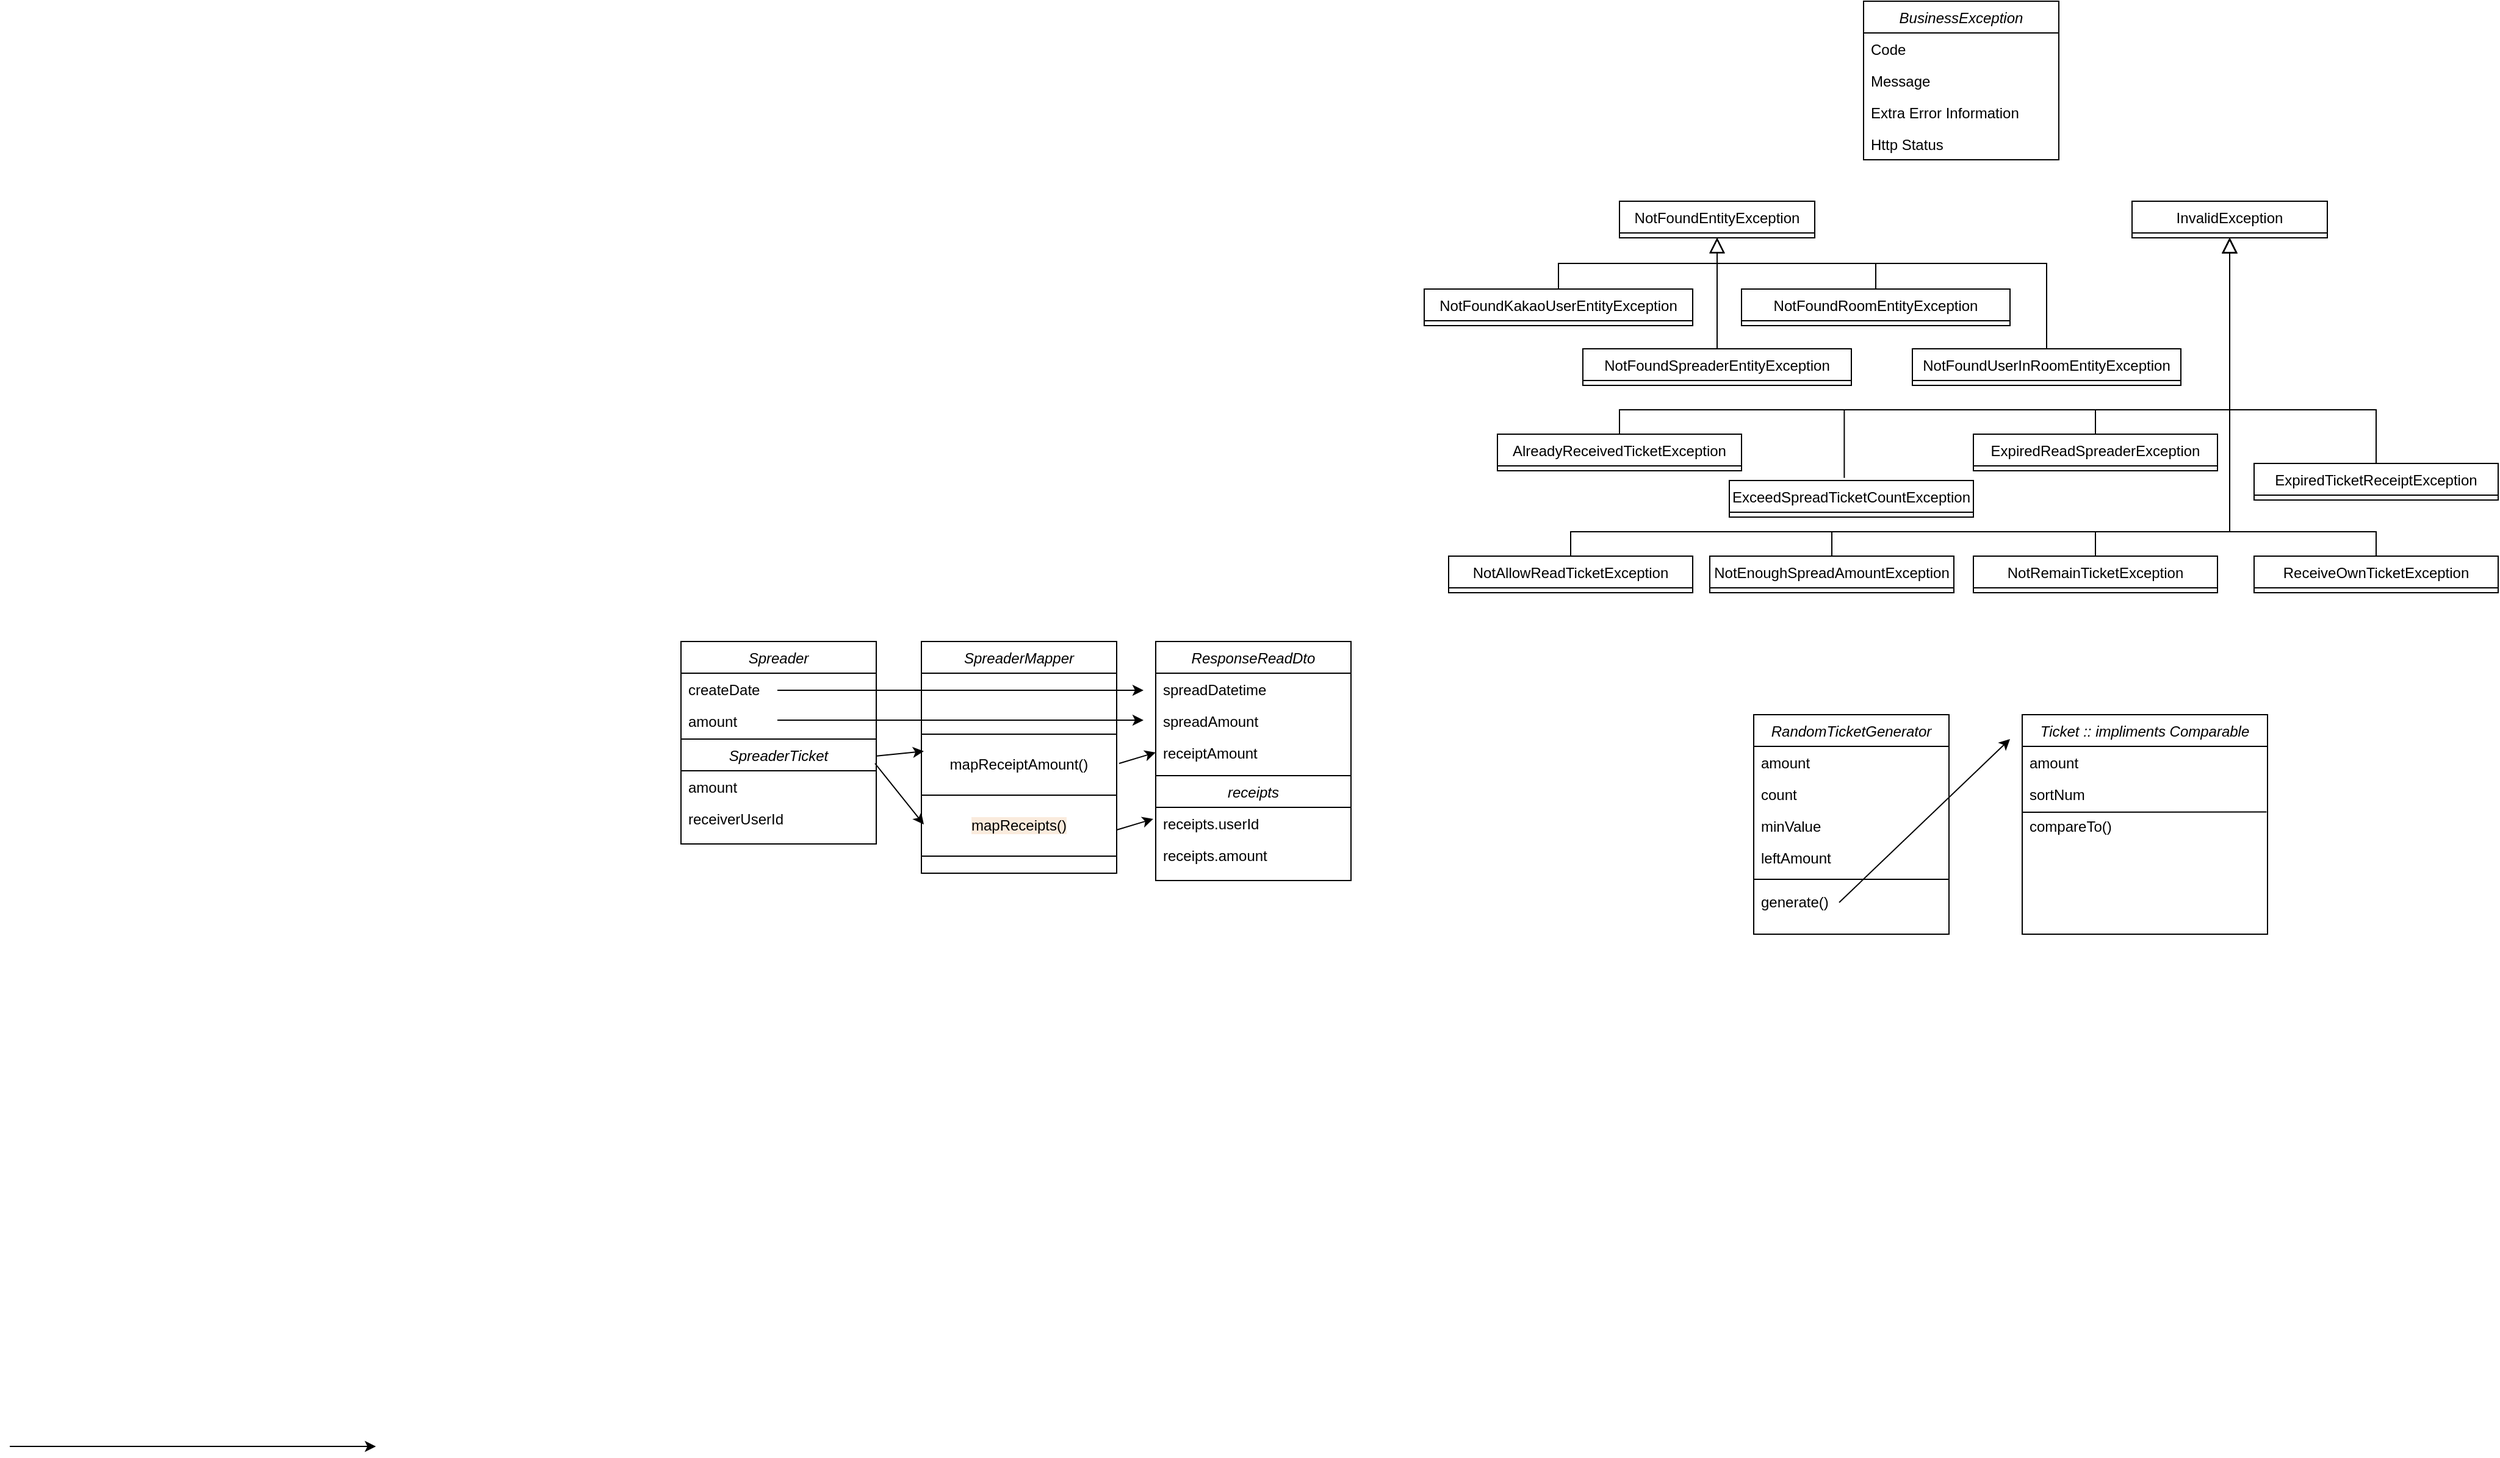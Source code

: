 <mxfile version="14.1.8" type="github">
  <diagram id="C5RBs43oDa-KdzZeNtuy" name="Page-1">
    <mxGraphModel dx="2677" dy="623" grid="1" gridSize="10" guides="1" tooltips="1" connect="1" arrows="1" fold="1" page="1" pageScale="1" pageWidth="827" pageHeight="1169" math="0" shadow="0">
      <root>
        <mxCell id="WIyWlLk6GJQsqaUBKTNV-0" />
        <mxCell id="WIyWlLk6GJQsqaUBKTNV-1" parent="WIyWlLk6GJQsqaUBKTNV-0" />
        <mxCell id="3VeJQHQaRrdUioTjNpqZ-51" value="SpreaderMapper" style="swimlane;fontStyle=2;align=center;verticalAlign=top;childLayout=stackLayout;horizontal=1;startSize=26;horizontalStack=0;resizeParent=1;resizeLast=0;collapsible=1;marginBottom=0;rounded=0;shadow=0;strokeWidth=1;" vertex="1" parent="WIyWlLk6GJQsqaUBKTNV-1">
          <mxGeometry x="-442" y="610" width="160" height="190" as="geometry">
            <mxRectangle x="230" y="140" width="160" height="26" as="alternateBounds" />
          </mxGeometry>
        </mxCell>
        <mxCell id="3VeJQHQaRrdUioTjNpqZ-58" value="" style="rounded=0;whiteSpace=wrap;html=1;" vertex="1" parent="3VeJQHQaRrdUioTjNpqZ-51">
          <mxGeometry y="26" width="160" height="50" as="geometry" />
        </mxCell>
        <mxCell id="3VeJQHQaRrdUioTjNpqZ-59" value="mapReceiptAmount()" style="rounded=0;whiteSpace=wrap;html=1;" vertex="1" parent="3VeJQHQaRrdUioTjNpqZ-51">
          <mxGeometry y="76" width="160" height="50" as="geometry" />
        </mxCell>
        <mxCell id="3VeJQHQaRrdUioTjNpqZ-60" value="&lt;span style=&quot;background: rgb(250 , 235 , 221)&quot;&gt;mapReceipts()&lt;/span&gt;" style="rounded=0;whiteSpace=wrap;html=1;" vertex="1" parent="3VeJQHQaRrdUioTjNpqZ-51">
          <mxGeometry y="126" width="160" height="50" as="geometry" />
        </mxCell>
        <mxCell id="3VeJQHQaRrdUioTjNpqZ-57" value="" style="endArrow=classic;html=1;" edge="1" parent="3VeJQHQaRrdUioTjNpqZ-51">
          <mxGeometry width="50" height="50" relative="1" as="geometry">
            <mxPoint x="-118" y="64.5" as="sourcePoint" />
            <mxPoint x="182" y="64.5" as="targetPoint" />
          </mxGeometry>
        </mxCell>
        <mxCell id="zkfFHV4jXpPFQw0GAbJ--0" value="RandomTicketGenerator" style="swimlane;fontStyle=2;align=center;verticalAlign=top;childLayout=stackLayout;horizontal=1;startSize=26;horizontalStack=0;resizeParent=1;resizeLast=0;collapsible=1;marginBottom=0;rounded=0;shadow=0;strokeWidth=1;" parent="WIyWlLk6GJQsqaUBKTNV-1" vertex="1">
          <mxGeometry x="240" y="670" width="160" height="180" as="geometry">
            <mxRectangle x="230" y="140" width="160" height="26" as="alternateBounds" />
          </mxGeometry>
        </mxCell>
        <mxCell id="zkfFHV4jXpPFQw0GAbJ--1" value="amount" style="text;align=left;verticalAlign=top;spacingLeft=4;spacingRight=4;overflow=hidden;rotatable=0;points=[[0,0.5],[1,0.5]];portConstraint=eastwest;" parent="zkfFHV4jXpPFQw0GAbJ--0" vertex="1">
          <mxGeometry y="26" width="160" height="26" as="geometry" />
        </mxCell>
        <mxCell id="zkfFHV4jXpPFQw0GAbJ--2" value="count" style="text;align=left;verticalAlign=top;spacingLeft=4;spacingRight=4;overflow=hidden;rotatable=0;points=[[0,0.5],[1,0.5]];portConstraint=eastwest;rounded=0;shadow=0;html=0;" parent="zkfFHV4jXpPFQw0GAbJ--0" vertex="1">
          <mxGeometry y="52" width="160" height="26" as="geometry" />
        </mxCell>
        <mxCell id="zkfFHV4jXpPFQw0GAbJ--3" value="minValue" style="text;align=left;verticalAlign=top;spacingLeft=4;spacingRight=4;overflow=hidden;rotatable=0;points=[[0,0.5],[1,0.5]];portConstraint=eastwest;rounded=0;shadow=0;html=0;" parent="zkfFHV4jXpPFQw0GAbJ--0" vertex="1">
          <mxGeometry y="78" width="160" height="26" as="geometry" />
        </mxCell>
        <mxCell id="zkfFHV4jXpPFQw0GAbJ--5" value="leftAmount" style="text;align=left;verticalAlign=top;spacingLeft=4;spacingRight=4;overflow=hidden;rotatable=0;points=[[0,0.5],[1,0.5]];portConstraint=eastwest;" parent="zkfFHV4jXpPFQw0GAbJ--0" vertex="1">
          <mxGeometry y="104" width="160" height="36" as="geometry" />
        </mxCell>
        <mxCell id="3VeJQHQaRrdUioTjNpqZ-6" value="" style="endArrow=none;html=1;entryX=1;entryY=0.5;entryDx=0;entryDy=0;exitX=0;exitY=0.5;exitDx=0;exitDy=0;" edge="1" parent="zkfFHV4jXpPFQw0GAbJ--0">
          <mxGeometry width="50" height="50" relative="1" as="geometry">
            <mxPoint y="135" as="sourcePoint" />
            <mxPoint x="160" y="135" as="targetPoint" />
          </mxGeometry>
        </mxCell>
        <mxCell id="3VeJQHQaRrdUioTjNpqZ-18" value="" style="endArrow=classic;html=1;" edge="1" parent="zkfFHV4jXpPFQw0GAbJ--0">
          <mxGeometry width="50" height="50" relative="1" as="geometry">
            <mxPoint x="70" y="154" as="sourcePoint" />
            <mxPoint x="210" y="20" as="targetPoint" />
          </mxGeometry>
        </mxCell>
        <mxCell id="3VeJQHQaRrdUioTjNpqZ-9" value="generate()" style="text;align=left;verticalAlign=top;spacingLeft=4;spacingRight=4;overflow=hidden;rotatable=0;points=[[0,0.5],[1,0.5]];portConstraint=eastwest;" vertex="1" parent="zkfFHV4jXpPFQw0GAbJ--0">
          <mxGeometry y="140" width="160" height="36" as="geometry" />
        </mxCell>
        <mxCell id="zkfFHV4jXpPFQw0GAbJ--6" value="NotFoundEntityException" style="swimlane;fontStyle=0;align=center;verticalAlign=top;childLayout=stackLayout;horizontal=1;startSize=26;horizontalStack=0;resizeParent=1;resizeLast=0;collapsible=1;marginBottom=0;rounded=0;shadow=0;strokeWidth=1;" parent="WIyWlLk6GJQsqaUBKTNV-1" vertex="1">
          <mxGeometry x="130" y="249" width="160" height="30" as="geometry">
            <mxRectangle x="130" y="380" width="160" height="26" as="alternateBounds" />
          </mxGeometry>
        </mxCell>
        <mxCell id="zkfFHV4jXpPFQw0GAbJ--13" value="InvalidException" style="swimlane;fontStyle=0;align=center;verticalAlign=top;childLayout=stackLayout;horizontal=1;startSize=26;horizontalStack=0;resizeParent=1;resizeLast=0;collapsible=1;marginBottom=0;rounded=0;shadow=0;strokeWidth=1;" parent="WIyWlLk6GJQsqaUBKTNV-1" vertex="1">
          <mxGeometry x="550" y="249" width="160" height="30" as="geometry">
            <mxRectangle x="340" y="380" width="170" height="26" as="alternateBounds" />
          </mxGeometry>
        </mxCell>
        <mxCell id="70VealF3HXYczmARSvj8-1" value="NotFoundRoomEntityException" style="swimlane;fontStyle=0;align=center;verticalAlign=top;childLayout=stackLayout;horizontal=1;startSize=26;horizontalStack=0;resizeParent=1;resizeLast=0;collapsible=1;marginBottom=0;rounded=0;shadow=0;strokeWidth=1;" parent="WIyWlLk6GJQsqaUBKTNV-1" vertex="1">
          <mxGeometry x="230" y="321" width="220" height="30" as="geometry">
            <mxRectangle x="130" y="380" width="160" height="26" as="alternateBounds" />
          </mxGeometry>
        </mxCell>
        <mxCell id="70VealF3HXYczmARSvj8-2" value="NotFoundKakaoUserEntityException" style="swimlane;fontStyle=0;align=center;verticalAlign=top;childLayout=stackLayout;horizontal=1;startSize=26;horizontalStack=0;resizeParent=1;resizeLast=0;collapsible=1;marginBottom=0;rounded=0;shadow=0;strokeWidth=1;" parent="WIyWlLk6GJQsqaUBKTNV-1" vertex="1">
          <mxGeometry x="-30" y="321" width="220" height="30" as="geometry">
            <mxRectangle x="130" y="380" width="160" height="26" as="alternateBounds" />
          </mxGeometry>
        </mxCell>
        <mxCell id="70VealF3HXYczmARSvj8-3" value="NotFoundSpreaderEntityException" style="swimlane;fontStyle=0;align=center;verticalAlign=top;childLayout=stackLayout;horizontal=1;startSize=26;horizontalStack=0;resizeParent=1;resizeLast=0;collapsible=1;marginBottom=0;rounded=0;shadow=0;strokeWidth=1;" parent="WIyWlLk6GJQsqaUBKTNV-1" vertex="1">
          <mxGeometry x="100" y="370" width="220" height="30" as="geometry">
            <mxRectangle x="130" y="380" width="160" height="26" as="alternateBounds" />
          </mxGeometry>
        </mxCell>
        <mxCell id="70VealF3HXYczmARSvj8-4" value="NotFoundUserInRoomEntityException" style="swimlane;fontStyle=0;align=center;verticalAlign=top;childLayout=stackLayout;horizontal=1;startSize=26;horizontalStack=0;resizeParent=1;resizeLast=0;collapsible=1;marginBottom=0;rounded=0;shadow=0;strokeWidth=1;" parent="WIyWlLk6GJQsqaUBKTNV-1" vertex="1">
          <mxGeometry x="370" y="370" width="220" height="30" as="geometry">
            <mxRectangle x="130" y="380" width="160" height="26" as="alternateBounds" />
          </mxGeometry>
        </mxCell>
        <mxCell id="70VealF3HXYczmARSvj8-6" value="" style="endArrow=block;endSize=10;endFill=0;shadow=0;strokeWidth=1;rounded=0;edgeStyle=elbowEdgeStyle;elbow=vertical;exitX=0.5;exitY=0;exitDx=0;exitDy=0;entryX=0.5;entryY=1;entryDx=0;entryDy=0;" parent="WIyWlLk6GJQsqaUBKTNV-1" source="70VealF3HXYczmARSvj8-2" target="zkfFHV4jXpPFQw0GAbJ--6" edge="1">
          <mxGeometry width="160" relative="1" as="geometry">
            <mxPoint x="190" y="259" as="sourcePoint" />
            <mxPoint x="410" y="190" as="targetPoint" />
          </mxGeometry>
        </mxCell>
        <mxCell id="70VealF3HXYczmARSvj8-7" value="" style="endArrow=block;endSize=10;endFill=0;shadow=0;strokeWidth=1;rounded=0;edgeStyle=elbowEdgeStyle;elbow=vertical;exitX=0.5;exitY=0;exitDx=0;exitDy=0;" parent="WIyWlLk6GJQsqaUBKTNV-1" source="70VealF3HXYczmARSvj8-1" target="zkfFHV4jXpPFQw0GAbJ--6" edge="1">
          <mxGeometry width="160" relative="1" as="geometry">
            <mxPoint x="90" y="330" as="sourcePoint" />
            <mxPoint x="180" y="280" as="targetPoint" />
          </mxGeometry>
        </mxCell>
        <mxCell id="70VealF3HXYczmARSvj8-8" value="" style="endArrow=block;endSize=10;endFill=0;shadow=0;strokeWidth=1;rounded=0;edgeStyle=elbowEdgeStyle;elbow=vertical;exitX=0.5;exitY=0;exitDx=0;exitDy=0;" parent="WIyWlLk6GJQsqaUBKTNV-1" source="70VealF3HXYczmARSvj8-3" target="zkfFHV4jXpPFQw0GAbJ--6" edge="1">
          <mxGeometry width="160" relative="1" as="geometry">
            <mxPoint x="100" y="340" as="sourcePoint" />
            <mxPoint x="190" y="310" as="targetPoint" />
          </mxGeometry>
        </mxCell>
        <mxCell id="70VealF3HXYczmARSvj8-9" value="" style="endArrow=block;endSize=10;endFill=0;shadow=0;strokeWidth=1;rounded=0;edgeStyle=elbowEdgeStyle;elbow=vertical;exitX=0.5;exitY=0;exitDx=0;exitDy=0;entryX=0.5;entryY=1;entryDx=0;entryDy=0;" parent="WIyWlLk6GJQsqaUBKTNV-1" source="70VealF3HXYczmARSvj8-4" target="zkfFHV4jXpPFQw0GAbJ--6" edge="1">
          <mxGeometry width="160" relative="1" as="geometry">
            <mxPoint x="440" y="370.0" as="sourcePoint" />
            <mxPoint x="190.0" y="279.0" as="targetPoint" />
            <Array as="points">
              <mxPoint x="310" y="300" />
            </Array>
          </mxGeometry>
        </mxCell>
        <mxCell id="70VealF3HXYczmARSvj8-10" value="ExceedSpreadTicketCountException" style="swimlane;fontStyle=0;align=center;verticalAlign=top;childLayout=stackLayout;horizontal=1;startSize=26;horizontalStack=0;resizeParent=1;resizeLast=0;collapsible=1;marginBottom=0;rounded=0;shadow=0;strokeWidth=1;" parent="WIyWlLk6GJQsqaUBKTNV-1" vertex="1">
          <mxGeometry x="220" y="478" width="200" height="30" as="geometry">
            <mxRectangle x="130" y="380" width="160" height="26" as="alternateBounds" />
          </mxGeometry>
        </mxCell>
        <mxCell id="70VealF3HXYczmARSvj8-11" value="AlreadyReceivedTicketException" style="swimlane;fontStyle=0;align=center;verticalAlign=top;childLayout=stackLayout;horizontal=1;startSize=26;horizontalStack=0;resizeParent=1;resizeLast=0;collapsible=1;marginBottom=0;rounded=0;shadow=0;strokeWidth=1;" parent="WIyWlLk6GJQsqaUBKTNV-1" vertex="1">
          <mxGeometry x="30" y="440" width="200" height="30" as="geometry">
            <mxRectangle x="130" y="380" width="160" height="26" as="alternateBounds" />
          </mxGeometry>
        </mxCell>
        <mxCell id="70VealF3HXYczmARSvj8-12" value="NotRemainTicketException" style="swimlane;fontStyle=0;align=center;verticalAlign=top;childLayout=stackLayout;horizontal=1;startSize=26;horizontalStack=0;resizeParent=1;resizeLast=0;collapsible=1;marginBottom=0;rounded=0;shadow=0;strokeWidth=1;" parent="WIyWlLk6GJQsqaUBKTNV-1" vertex="1">
          <mxGeometry x="420" y="540" width="200" height="30" as="geometry">
            <mxRectangle x="130" y="380" width="160" height="26" as="alternateBounds" />
          </mxGeometry>
        </mxCell>
        <mxCell id="70VealF3HXYczmARSvj8-17" value="ExpiredReadSpreaderException" style="swimlane;fontStyle=0;align=center;verticalAlign=top;childLayout=stackLayout;horizontal=1;startSize=26;horizontalStack=0;resizeParent=1;resizeLast=0;collapsible=1;marginBottom=0;rounded=0;shadow=0;strokeWidth=1;" parent="WIyWlLk6GJQsqaUBKTNV-1" vertex="1">
          <mxGeometry x="420" y="440" width="200" height="30" as="geometry">
            <mxRectangle x="130" y="380" width="160" height="26" as="alternateBounds" />
          </mxGeometry>
        </mxCell>
        <mxCell id="70VealF3HXYczmARSvj8-18" value="ReceiveOwnTicketException" style="swimlane;fontStyle=0;align=center;verticalAlign=top;childLayout=stackLayout;horizontal=1;startSize=26;horizontalStack=0;resizeParent=1;resizeLast=0;collapsible=1;marginBottom=0;rounded=0;shadow=0;strokeWidth=1;" parent="WIyWlLk6GJQsqaUBKTNV-1" vertex="1">
          <mxGeometry x="650" y="540" width="200" height="30" as="geometry">
            <mxRectangle x="130" y="380" width="160" height="26" as="alternateBounds" />
          </mxGeometry>
        </mxCell>
        <mxCell id="70VealF3HXYczmARSvj8-19" value="ExpiredTicketReceiptException" style="swimlane;fontStyle=0;align=center;verticalAlign=top;childLayout=stackLayout;horizontal=1;startSize=26;horizontalStack=0;resizeParent=1;resizeLast=0;collapsible=1;marginBottom=0;rounded=0;shadow=0;strokeWidth=1;" parent="WIyWlLk6GJQsqaUBKTNV-1" vertex="1">
          <mxGeometry x="650" y="464" width="200" height="30" as="geometry">
            <mxRectangle x="130" y="380" width="160" height="26" as="alternateBounds" />
          </mxGeometry>
        </mxCell>
        <mxCell id="70VealF3HXYczmARSvj8-25" value="NotAllowReadTicketException" style="swimlane;fontStyle=0;align=center;verticalAlign=top;childLayout=stackLayout;horizontal=1;startSize=26;horizontalStack=0;resizeParent=1;resizeLast=0;collapsible=1;marginBottom=0;rounded=0;shadow=0;strokeWidth=1;" parent="WIyWlLk6GJQsqaUBKTNV-1" vertex="1">
          <mxGeometry x="-10" y="540" width="200" height="30" as="geometry">
            <mxRectangle x="130" y="380" width="160" height="26" as="alternateBounds" />
          </mxGeometry>
        </mxCell>
        <mxCell id="70VealF3HXYczmARSvj8-26" value="NotEnoughSpreadAmountException" style="swimlane;fontStyle=0;align=center;verticalAlign=top;childLayout=stackLayout;horizontal=1;startSize=26;horizontalStack=0;resizeParent=1;resizeLast=0;collapsible=1;marginBottom=0;rounded=0;shadow=0;strokeWidth=1;" parent="WIyWlLk6GJQsqaUBKTNV-1" vertex="1">
          <mxGeometry x="204" y="540" width="200" height="30" as="geometry">
            <mxRectangle x="130" y="380" width="160" height="26" as="alternateBounds" />
          </mxGeometry>
        </mxCell>
        <mxCell id="70VealF3HXYczmARSvj8-27" value="" style="endArrow=block;endSize=10;endFill=0;shadow=0;strokeWidth=1;rounded=0;edgeStyle=elbowEdgeStyle;elbow=vertical;exitX=0.5;exitY=0;exitDx=0;exitDy=0;entryX=0.5;entryY=1;entryDx=0;entryDy=0;" parent="WIyWlLk6GJQsqaUBKTNV-1" source="70VealF3HXYczmARSvj8-19" target="zkfFHV4jXpPFQw0GAbJ--13" edge="1">
          <mxGeometry width="160" relative="1" as="geometry">
            <mxPoint x="720" y="400" as="sourcePoint" />
            <mxPoint x="470" y="309" as="targetPoint" />
            <Array as="points">
              <mxPoint x="680" y="420" />
            </Array>
          </mxGeometry>
        </mxCell>
        <mxCell id="70VealF3HXYczmARSvj8-28" value="" style="endArrow=block;endSize=10;endFill=0;shadow=0;strokeWidth=1;rounded=0;edgeStyle=elbowEdgeStyle;elbow=vertical;exitX=0.5;exitY=0;exitDx=0;exitDy=0;" parent="WIyWlLk6GJQsqaUBKTNV-1" source="70VealF3HXYczmARSvj8-18" edge="1">
          <mxGeometry width="160" relative="1" as="geometry">
            <mxPoint x="750" y="490" as="sourcePoint" />
            <mxPoint x="630" y="279" as="targetPoint" />
            <Array as="points">
              <mxPoint x="650" y="520" />
              <mxPoint x="690" y="540" />
            </Array>
          </mxGeometry>
        </mxCell>
        <mxCell id="70VealF3HXYczmARSvj8-29" value="" style="endArrow=block;endSize=10;endFill=0;shadow=0;strokeWidth=1;rounded=0;edgeStyle=elbowEdgeStyle;elbow=vertical;exitX=0.5;exitY=0;exitDx=0;exitDy=0;" parent="WIyWlLk6GJQsqaUBKTNV-1" source="70VealF3HXYczmARSvj8-12" edge="1">
          <mxGeometry width="160" relative="1" as="geometry">
            <mxPoint x="750" y="580" as="sourcePoint" />
            <mxPoint x="630" y="279" as="targetPoint" />
            <Array as="points">
              <mxPoint x="540" y="520" />
              <mxPoint x="550" y="540" />
            </Array>
          </mxGeometry>
        </mxCell>
        <mxCell id="70VealF3HXYczmARSvj8-30" value="" style="endArrow=block;endSize=10;endFill=0;shadow=0;strokeWidth=1;rounded=0;edgeStyle=elbowEdgeStyle;elbow=vertical;exitX=0.5;exitY=0;exitDx=0;exitDy=0;" parent="WIyWlLk6GJQsqaUBKTNV-1" source="70VealF3HXYczmARSvj8-26" target="zkfFHV4jXpPFQw0GAbJ--13" edge="1">
          <mxGeometry width="160" relative="1" as="geometry">
            <mxPoint x="510" y="580" as="sourcePoint" />
            <mxPoint x="630" y="280" as="targetPoint" />
            <Array as="points">
              <mxPoint x="500" y="520" />
              <mxPoint x="460" y="540" />
            </Array>
          </mxGeometry>
        </mxCell>
        <mxCell id="70VealF3HXYczmARSvj8-31" value="" style="endArrow=block;endSize=10;endFill=0;shadow=0;strokeWidth=1;rounded=0;edgeStyle=elbowEdgeStyle;elbow=vertical;exitX=0.5;exitY=0;exitDx=0;exitDy=0;entryX=0.5;entryY=1;entryDx=0;entryDy=0;" parent="WIyWlLk6GJQsqaUBKTNV-1" source="70VealF3HXYczmARSvj8-25" target="zkfFHV4jXpPFQw0GAbJ--13" edge="1">
          <mxGeometry width="160" relative="1" as="geometry">
            <mxPoint x="310" y="580" as="sourcePoint" />
            <mxPoint x="640" y="290" as="targetPoint" />
            <Array as="points">
              <mxPoint x="550" y="520" />
              <mxPoint x="370" y="540" />
            </Array>
          </mxGeometry>
        </mxCell>
        <mxCell id="70VealF3HXYczmARSvj8-32" value="" style="endArrow=block;endSize=10;endFill=0;shadow=0;strokeWidth=1;rounded=0;edgeStyle=elbowEdgeStyle;elbow=vertical;exitX=0.5;exitY=0;exitDx=0;exitDy=0;" parent="WIyWlLk6GJQsqaUBKTNV-1" source="70VealF3HXYczmARSvj8-17" edge="1">
          <mxGeometry width="160" relative="1" as="geometry">
            <mxPoint x="750" y="490" as="sourcePoint" />
            <mxPoint x="630" y="279" as="targetPoint" />
            <Array as="points">
              <mxPoint x="560" y="420" />
            </Array>
          </mxGeometry>
        </mxCell>
        <mxCell id="70VealF3HXYczmARSvj8-33" value="" style="endArrow=block;endSize=10;endFill=0;shadow=0;strokeWidth=1;rounded=0;edgeStyle=elbowEdgeStyle;elbow=vertical;exitX=0.471;exitY=-0.072;exitDx=0;exitDy=0;exitPerimeter=0;entryX=0.5;entryY=1;entryDx=0;entryDy=0;" parent="WIyWlLk6GJQsqaUBKTNV-1" source="70VealF3HXYczmARSvj8-10" target="zkfFHV4jXpPFQw0GAbJ--13" edge="1">
          <mxGeometry width="160" relative="1" as="geometry">
            <mxPoint x="510" y="490" as="sourcePoint" />
            <mxPoint x="600" y="320" as="targetPoint" />
            <Array as="points">
              <mxPoint x="470" y="420" />
            </Array>
          </mxGeometry>
        </mxCell>
        <mxCell id="70VealF3HXYczmARSvj8-34" value="" style="endArrow=block;endSize=10;endFill=0;shadow=0;strokeWidth=1;rounded=0;edgeStyle=elbowEdgeStyle;elbow=vertical;" parent="WIyWlLk6GJQsqaUBKTNV-1" source="70VealF3HXYczmARSvj8-11" target="zkfFHV4jXpPFQw0GAbJ--13" edge="1">
          <mxGeometry width="160" relative="1" as="geometry">
            <mxPoint x="305.36" y="487.84" as="sourcePoint" />
            <mxPoint x="630" y="289" as="targetPoint" />
            <Array as="points">
              <mxPoint x="370" y="420" />
            </Array>
          </mxGeometry>
        </mxCell>
        <mxCell id="3VeJQHQaRrdUioTjNpqZ-1" value="BusinessException" style="swimlane;fontStyle=2;align=center;verticalAlign=top;childLayout=stackLayout;horizontal=1;startSize=26;horizontalStack=0;resizeParent=1;resizeLast=0;collapsible=1;marginBottom=0;rounded=0;shadow=0;strokeWidth=1;" vertex="1" parent="WIyWlLk6GJQsqaUBKTNV-1">
          <mxGeometry x="330" y="85" width="160" height="130" as="geometry">
            <mxRectangle x="230" y="140" width="160" height="26" as="alternateBounds" />
          </mxGeometry>
        </mxCell>
        <mxCell id="3VeJQHQaRrdUioTjNpqZ-2" value="Code" style="text;align=left;verticalAlign=top;spacingLeft=4;spacingRight=4;overflow=hidden;rotatable=0;points=[[0,0.5],[1,0.5]];portConstraint=eastwest;" vertex="1" parent="3VeJQHQaRrdUioTjNpqZ-1">
          <mxGeometry y="26" width="160" height="26" as="geometry" />
        </mxCell>
        <mxCell id="3VeJQHQaRrdUioTjNpqZ-3" value="Message" style="text;align=left;verticalAlign=top;spacingLeft=4;spacingRight=4;overflow=hidden;rotatable=0;points=[[0,0.5],[1,0.5]];portConstraint=eastwest;rounded=0;shadow=0;html=0;" vertex="1" parent="3VeJQHQaRrdUioTjNpqZ-1">
          <mxGeometry y="52" width="160" height="26" as="geometry" />
        </mxCell>
        <mxCell id="3VeJQHQaRrdUioTjNpqZ-4" value="Extra Error Information" style="text;align=left;verticalAlign=top;spacingLeft=4;spacingRight=4;overflow=hidden;rotatable=0;points=[[0,0.5],[1,0.5]];portConstraint=eastwest;rounded=0;shadow=0;html=0;" vertex="1" parent="3VeJQHQaRrdUioTjNpqZ-1">
          <mxGeometry y="78" width="160" height="26" as="geometry" />
        </mxCell>
        <mxCell id="3VeJQHQaRrdUioTjNpqZ-5" value="Http Status" style="text;align=left;verticalAlign=top;spacingLeft=4;spacingRight=4;overflow=hidden;rotatable=0;points=[[0,0.5],[1,0.5]];portConstraint=eastwest;" vertex="1" parent="3VeJQHQaRrdUioTjNpqZ-1">
          <mxGeometry y="104" width="160" height="26" as="geometry" />
        </mxCell>
        <mxCell id="3VeJQHQaRrdUioTjNpqZ-10" value="Ticket :: impliments Comparable" style="swimlane;fontStyle=2;align=center;verticalAlign=top;childLayout=stackLayout;horizontal=1;startSize=26;horizontalStack=0;resizeParent=1;resizeLast=0;collapsible=1;marginBottom=0;rounded=0;shadow=0;strokeWidth=1;fillColor=#FFFFFF;" vertex="1" parent="WIyWlLk6GJQsqaUBKTNV-1">
          <mxGeometry x="460" y="670" width="201" height="180" as="geometry">
            <mxRectangle x="230" y="140" width="160" height="26" as="alternateBounds" />
          </mxGeometry>
        </mxCell>
        <mxCell id="3VeJQHQaRrdUioTjNpqZ-11" value="amount" style="text;align=left;verticalAlign=top;spacingLeft=4;spacingRight=4;overflow=hidden;rotatable=0;points=[[0,0.5],[1,0.5]];portConstraint=eastwest;" vertex="1" parent="3VeJQHQaRrdUioTjNpqZ-10">
          <mxGeometry y="26" width="201" height="26" as="geometry" />
        </mxCell>
        <mxCell id="3VeJQHQaRrdUioTjNpqZ-12" value="sortNum" style="text;align=left;verticalAlign=top;spacingLeft=4;spacingRight=4;overflow=hidden;rotatable=0;points=[[0,0.5],[1,0.5]];portConstraint=eastwest;rounded=0;shadow=0;html=0;" vertex="1" parent="3VeJQHQaRrdUioTjNpqZ-10">
          <mxGeometry y="52" width="201" height="26" as="geometry" />
        </mxCell>
        <mxCell id="3VeJQHQaRrdUioTjNpqZ-15" value="" style="endArrow=none;html=1;exitX=0;exitY=0.5;exitDx=0;exitDy=0;entryX=0.996;entryY=0.048;entryDx=0;entryDy=0;entryPerimeter=0;" edge="1" parent="3VeJQHQaRrdUioTjNpqZ-10" target="3VeJQHQaRrdUioTjNpqZ-16">
          <mxGeometry width="50" height="50" relative="1" as="geometry">
            <mxPoint y="80" as="sourcePoint" />
            <mxPoint x="203" y="82" as="targetPoint" />
          </mxGeometry>
        </mxCell>
        <mxCell id="3VeJQHQaRrdUioTjNpqZ-16" value="compareTo()" style="text;align=left;verticalAlign=top;spacingLeft=4;spacingRight=4;overflow=hidden;rotatable=0;points=[[0,0.5],[1,0.5]];portConstraint=eastwest;" vertex="1" parent="3VeJQHQaRrdUioTjNpqZ-10">
          <mxGeometry y="78" width="201" height="36" as="geometry" />
        </mxCell>
        <mxCell id="3VeJQHQaRrdUioTjNpqZ-30" value="ResponseReadDto" style="swimlane;fontStyle=2;align=center;verticalAlign=top;childLayout=stackLayout;horizontal=1;startSize=26;horizontalStack=0;resizeParent=1;resizeLast=0;collapsible=1;marginBottom=0;rounded=0;shadow=0;strokeWidth=1;" vertex="1" parent="WIyWlLk6GJQsqaUBKTNV-1">
          <mxGeometry x="-250" y="610" width="160" height="110" as="geometry">
            <mxRectangle x="230" y="140" width="160" height="26" as="alternateBounds" />
          </mxGeometry>
        </mxCell>
        <mxCell id="3VeJQHQaRrdUioTjNpqZ-31" value="spreadDatetime" style="text;align=left;verticalAlign=top;spacingLeft=4;spacingRight=4;overflow=hidden;rotatable=0;points=[[0,0.5],[1,0.5]];portConstraint=eastwest;" vertex="1" parent="3VeJQHQaRrdUioTjNpqZ-30">
          <mxGeometry y="26" width="160" height="26" as="geometry" />
        </mxCell>
        <mxCell id="3VeJQHQaRrdUioTjNpqZ-32" value="spreadAmount" style="text;align=left;verticalAlign=top;spacingLeft=4;spacingRight=4;overflow=hidden;rotatable=0;points=[[0,0.5],[1,0.5]];portConstraint=eastwest;rounded=0;shadow=0;html=0;" vertex="1" parent="3VeJQHQaRrdUioTjNpqZ-30">
          <mxGeometry y="52" width="160" height="26" as="geometry" />
        </mxCell>
        <mxCell id="3VeJQHQaRrdUioTjNpqZ-33" value="receiptAmount" style="text;align=left;verticalAlign=top;spacingLeft=4;spacingRight=4;overflow=hidden;rotatable=0;points=[[0,0.5],[1,0.5]];portConstraint=eastwest;rounded=0;shadow=0;html=0;" vertex="1" parent="3VeJQHQaRrdUioTjNpqZ-30">
          <mxGeometry y="78" width="160" height="26" as="geometry" />
        </mxCell>
        <mxCell id="3VeJQHQaRrdUioTjNpqZ-43" value="Spreader" style="swimlane;fontStyle=2;align=center;verticalAlign=top;childLayout=stackLayout;horizontal=1;startSize=26;horizontalStack=0;resizeParent=1;resizeLast=0;collapsible=1;marginBottom=0;rounded=0;shadow=0;strokeWidth=1;" vertex="1" parent="WIyWlLk6GJQsqaUBKTNV-1">
          <mxGeometry x="-639" y="610" width="160" height="80" as="geometry">
            <mxRectangle x="230" y="140" width="160" height="26" as="alternateBounds" />
          </mxGeometry>
        </mxCell>
        <mxCell id="3VeJQHQaRrdUioTjNpqZ-50" value="" style="endArrow=classic;html=1;" edge="1" parent="3VeJQHQaRrdUioTjNpqZ-43">
          <mxGeometry width="50" height="50" relative="1" as="geometry">
            <mxPoint x="79" y="40" as="sourcePoint" />
            <mxPoint x="379" y="40" as="targetPoint" />
          </mxGeometry>
        </mxCell>
        <mxCell id="3VeJQHQaRrdUioTjNpqZ-44" value="createDate" style="text;align=left;verticalAlign=top;spacingLeft=4;spacingRight=4;overflow=hidden;rotatable=0;points=[[0,0.5],[1,0.5]];portConstraint=eastwest;" vertex="1" parent="3VeJQHQaRrdUioTjNpqZ-43">
          <mxGeometry y="26" width="160" height="26" as="geometry" />
        </mxCell>
        <mxCell id="3VeJQHQaRrdUioTjNpqZ-45" value="amount" style="text;align=left;verticalAlign=top;spacingLeft=4;spacingRight=4;overflow=hidden;rotatable=0;points=[[0,0.5],[1,0.5]];portConstraint=eastwest;rounded=0;shadow=0;html=0;" vertex="1" parent="3VeJQHQaRrdUioTjNpqZ-43">
          <mxGeometry y="52" width="160" height="26" as="geometry" />
        </mxCell>
        <mxCell id="3VeJQHQaRrdUioTjNpqZ-54" value="" style="endArrow=classic;html=1;" edge="1" parent="3VeJQHQaRrdUioTjNpqZ-43">
          <mxGeometry width="50" height="50" relative="1" as="geometry">
            <mxPoint x="-550" y="660" as="sourcePoint" />
            <mxPoint x="-250" y="660" as="targetPoint" />
          </mxGeometry>
        </mxCell>
        <mxCell id="3VeJQHQaRrdUioTjNpqZ-38" value="receipts" style="swimlane;fontStyle=2;align=center;verticalAlign=top;childLayout=stackLayout;horizontal=1;startSize=26;horizontalStack=0;resizeParent=1;resizeLast=0;collapsible=1;marginBottom=0;rounded=0;shadow=0;strokeWidth=1;" vertex="1" parent="WIyWlLk6GJQsqaUBKTNV-1">
          <mxGeometry x="-250" y="720" width="160" height="86" as="geometry">
            <mxRectangle x="230" y="140" width="160" height="26" as="alternateBounds" />
          </mxGeometry>
        </mxCell>
        <mxCell id="3VeJQHQaRrdUioTjNpqZ-56" value="" style="endArrow=classic;html=1;exitX=0.994;exitY=0.163;exitDx=0;exitDy=0;exitPerimeter=0;" edge="1" parent="3VeJQHQaRrdUioTjNpqZ-38" source="3VeJQHQaRrdUioTjNpqZ-47">
          <mxGeometry width="50" height="50" relative="1" as="geometry">
            <mxPoint x="-230" y="10" as="sourcePoint" />
            <mxPoint x="-190" y="-20" as="targetPoint" />
          </mxGeometry>
        </mxCell>
        <mxCell id="3VeJQHQaRrdUioTjNpqZ-39" value="receipts.userId" style="text;align=left;verticalAlign=top;spacingLeft=4;spacingRight=4;overflow=hidden;rotatable=0;points=[[0,0.5],[1,0.5]];portConstraint=eastwest;" vertex="1" parent="3VeJQHQaRrdUioTjNpqZ-38">
          <mxGeometry y="26" width="160" height="26" as="geometry" />
        </mxCell>
        <mxCell id="3VeJQHQaRrdUioTjNpqZ-40" value="receipts.amount" style="text;align=left;verticalAlign=top;spacingLeft=4;spacingRight=4;overflow=hidden;rotatable=0;points=[[0,0.5],[1,0.5]];portConstraint=eastwest;rounded=0;shadow=0;html=0;" vertex="1" parent="3VeJQHQaRrdUioTjNpqZ-38">
          <mxGeometry y="52" width="160" height="26" as="geometry" />
        </mxCell>
        <mxCell id="3VeJQHQaRrdUioTjNpqZ-47" value="SpreaderTicket" style="swimlane;fontStyle=2;align=center;verticalAlign=top;childLayout=stackLayout;horizontal=1;startSize=26;horizontalStack=0;resizeParent=1;resizeLast=0;collapsible=1;marginBottom=0;rounded=0;shadow=0;strokeWidth=1;" vertex="1" parent="WIyWlLk6GJQsqaUBKTNV-1">
          <mxGeometry x="-639" y="690" width="160" height="86" as="geometry">
            <mxRectangle x="230" y="140" width="160" height="26" as="alternateBounds" />
          </mxGeometry>
        </mxCell>
        <mxCell id="3VeJQHQaRrdUioTjNpqZ-48" value="amount" style="text;align=left;verticalAlign=top;spacingLeft=4;spacingRight=4;overflow=hidden;rotatable=0;points=[[0,0.5],[1,0.5]];portConstraint=eastwest;" vertex="1" parent="3VeJQHQaRrdUioTjNpqZ-47">
          <mxGeometry y="26" width="160" height="26" as="geometry" />
        </mxCell>
        <mxCell id="3VeJQHQaRrdUioTjNpqZ-49" value="receiverUserId" style="text;align=left;verticalAlign=top;spacingLeft=4;spacingRight=4;overflow=hidden;rotatable=0;points=[[0,0.5],[1,0.5]];portConstraint=eastwest;rounded=0;shadow=0;html=0;" vertex="1" parent="3VeJQHQaRrdUioTjNpqZ-47">
          <mxGeometry y="52" width="160" height="26" as="geometry" />
        </mxCell>
        <mxCell id="3VeJQHQaRrdUioTjNpqZ-55" value="" style="endArrow=classic;html=1;entryX=0;entryY=0.5;entryDx=0;entryDy=0;" edge="1" parent="WIyWlLk6GJQsqaUBKTNV-1" target="3VeJQHQaRrdUioTjNpqZ-33">
          <mxGeometry width="50" height="50" relative="1" as="geometry">
            <mxPoint x="-280" y="710" as="sourcePoint" />
            <mxPoint x="20" y="710" as="targetPoint" />
          </mxGeometry>
        </mxCell>
        <mxCell id="3VeJQHQaRrdUioTjNpqZ-61" value="" style="endArrow=classic;html=1;exitX=0.994;exitY=0.163;exitDx=0;exitDy=0;exitPerimeter=0;" edge="1" parent="WIyWlLk6GJQsqaUBKTNV-1">
          <mxGeometry width="50" height="50" relative="1" as="geometry">
            <mxPoint x="-480" y="709.998" as="sourcePoint" />
            <mxPoint x="-440" y="760" as="targetPoint" />
          </mxGeometry>
        </mxCell>
        <mxCell id="3VeJQHQaRrdUioTjNpqZ-62" value="" style="endArrow=classic;html=1;entryX=0;entryY=0.5;entryDx=0;entryDy=0;" edge="1" parent="WIyWlLk6GJQsqaUBKTNV-1">
          <mxGeometry width="50" height="50" relative="1" as="geometry">
            <mxPoint x="-282" y="764.5" as="sourcePoint" />
            <mxPoint x="-252" y="755.5" as="targetPoint" />
          </mxGeometry>
        </mxCell>
      </root>
    </mxGraphModel>
  </diagram>
</mxfile>
